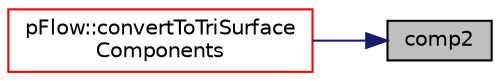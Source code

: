 digraph "comp2"
{
 // LATEX_PDF_SIZE
  edge [fontname="Helvetica",fontsize="10",labelfontname="Helvetica",labelfontsize="10"];
  node [fontname="Helvetica",fontsize="10",shape=record];
  rankdir="RL";
  Node1 [label="comp2",height=0.2,width=0.4,color="black", fillcolor="grey75", style="filled", fontcolor="black",tooltip="access component"];
  Node1 -> Node2 [dir="back",color="midnightblue",fontsize="10",style="solid",fontname="Helvetica"];
  Node2 [label="pFlow::convertToTriSurface\lComponents",height=0.2,width=0.4,color="red", fillcolor="white", style="filled",URL="$namespacepFlow.html#afac8884995f33a14312960a0de0be66c",tooltip=" "];
}
